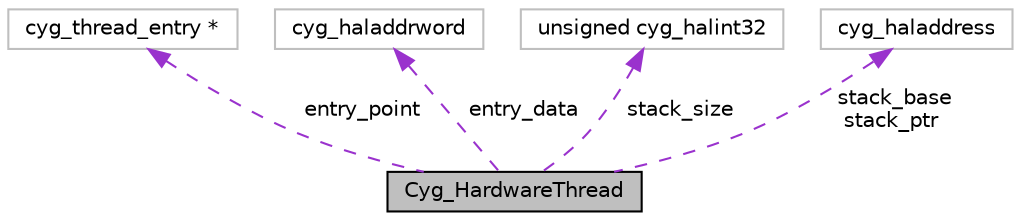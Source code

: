 digraph "Cyg_HardwareThread"
{
  edge [fontname="Helvetica",fontsize="10",labelfontname="Helvetica",labelfontsize="10"];
  node [fontname="Helvetica",fontsize="10",shape=record];
  Node1 [label="Cyg_HardwareThread",height=0.2,width=0.4,color="black", fillcolor="grey75", style="filled" fontcolor="black"];
  Node2 -> Node1 [dir="back",color="darkorchid3",fontsize="10",style="dashed",label=" entry_point" ,fontname="Helvetica"];
  Node2 [label="cyg_thread_entry *",height=0.2,width=0.4,color="grey75", fillcolor="white", style="filled"];
  Node3 -> Node1 [dir="back",color="darkorchid3",fontsize="10",style="dashed",label=" entry_data" ,fontname="Helvetica"];
  Node3 [label="cyg_haladdrword",height=0.2,width=0.4,color="grey75", fillcolor="white", style="filled"];
  Node4 -> Node1 [dir="back",color="darkorchid3",fontsize="10",style="dashed",label=" stack_size" ,fontname="Helvetica"];
  Node4 [label="unsigned cyg_halint32",height=0.2,width=0.4,color="grey75", fillcolor="white", style="filled"];
  Node5 -> Node1 [dir="back",color="darkorchid3",fontsize="10",style="dashed",label=" stack_base\nstack_ptr" ,fontname="Helvetica"];
  Node5 [label="cyg_haladdress",height=0.2,width=0.4,color="grey75", fillcolor="white", style="filled"];
}
